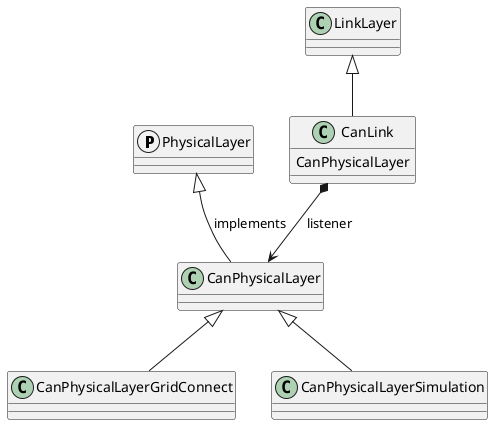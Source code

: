 @startuml

protocol PhysicalLayer
PhysicalLayer <|-- CanPhysicalLayer : implements
CanPhysicalLayer <|-- CanPhysicalLayerGridConnect
CanPhysicalLayer <|-- CanPhysicalLayerSimulation

class LinkLayer
LinkLayer <|-- CanLink

CanLink *--> CanPhysicalLayer : listener
CanLink : CanPhysicalLayer

@enduml
